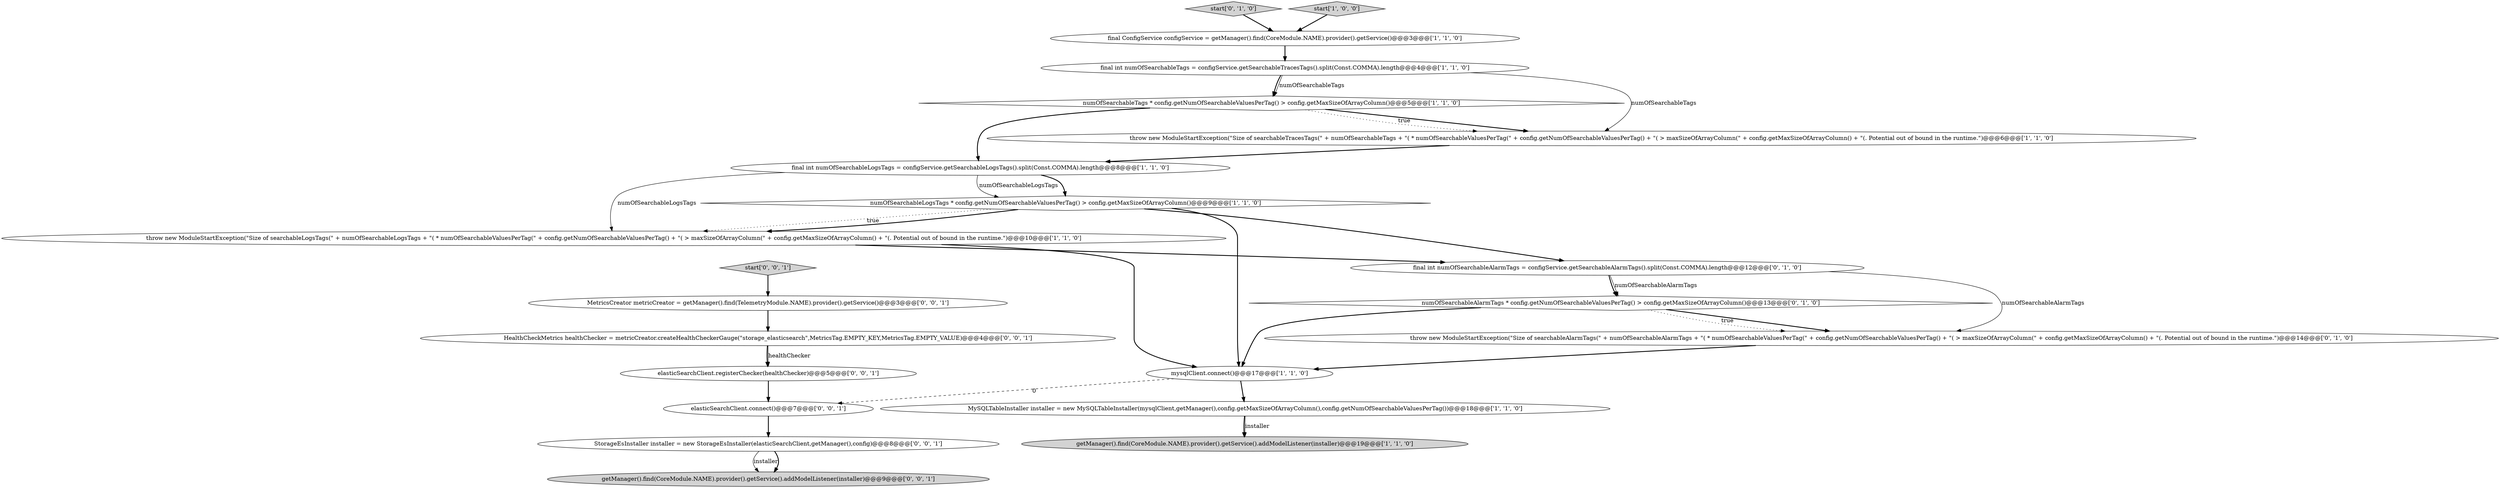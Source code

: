 digraph {
2 [style = filled, label = "throw new ModuleStartException(\"Size of searchableTracesTags(\" + numOfSearchableTags + \"( * numOfSearchableValuesPerTag(\" + config.getNumOfSearchableValuesPerTag() + \"( > maxSizeOfArrayColumn(\" + config.getMaxSizeOfArrayColumn() + \"(. Potential out of bound in the runtime.\")@@@6@@@['1', '1', '0']", fillcolor = white, shape = ellipse image = "AAA0AAABBB1BBB"];
4 [style = filled, label = "numOfSearchableTags * config.getNumOfSearchableValuesPerTag() > config.getMaxSizeOfArrayColumn()@@@5@@@['1', '1', '0']", fillcolor = white, shape = diamond image = "AAA0AAABBB1BBB"];
18 [style = filled, label = "elasticSearchClient.registerChecker(healthChecker)@@@5@@@['0', '0', '1']", fillcolor = white, shape = ellipse image = "AAA0AAABBB3BBB"];
14 [style = filled, label = "throw new ModuleStartException(\"Size of searchableAlarmTags(\" + numOfSearchableAlarmTags + \"( * numOfSearchableValuesPerTag(\" + config.getNumOfSearchableValuesPerTag() + \"( > maxSizeOfArrayColumn(\" + config.getMaxSizeOfArrayColumn() + \"(. Potential out of bound in the runtime.\")@@@14@@@['0', '1', '0']", fillcolor = white, shape = ellipse image = "AAA1AAABBB2BBB"];
15 [style = filled, label = "start['0', '0', '1']", fillcolor = lightgray, shape = diamond image = "AAA0AAABBB3BBB"];
10 [style = filled, label = "getManager().find(CoreModule.NAME).provider().getService().addModelListener(installer)@@@19@@@['1', '1', '0']", fillcolor = lightgray, shape = ellipse image = "AAA0AAABBB1BBB"];
12 [style = filled, label = "start['0', '1', '0']", fillcolor = lightgray, shape = diamond image = "AAA0AAABBB2BBB"];
13 [style = filled, label = "numOfSearchableAlarmTags * config.getNumOfSearchableValuesPerTag() > config.getMaxSizeOfArrayColumn()@@@13@@@['0', '1', '0']", fillcolor = white, shape = diamond image = "AAA1AAABBB2BBB"];
17 [style = filled, label = "elasticSearchClient.connect()@@@7@@@['0', '0', '1']", fillcolor = white, shape = ellipse image = "AAA0AAABBB3BBB"];
6 [style = filled, label = "MySQLTableInstaller installer = new MySQLTableInstaller(mysqlClient,getManager(),config.getMaxSizeOfArrayColumn(),config.getNumOfSearchableValuesPerTag())@@@18@@@['1', '1', '0']", fillcolor = white, shape = ellipse image = "AAA0AAABBB1BBB"];
11 [style = filled, label = "final int numOfSearchableAlarmTags = configService.getSearchableAlarmTags().split(Const.COMMA).length@@@12@@@['0', '1', '0']", fillcolor = white, shape = ellipse image = "AAA1AAABBB2BBB"];
20 [style = filled, label = "HealthCheckMetrics healthChecker = metricCreator.createHealthCheckerGauge(\"storage_elasticsearch\",MetricsTag.EMPTY_KEY,MetricsTag.EMPTY_VALUE)@@@4@@@['0', '0', '1']", fillcolor = white, shape = ellipse image = "AAA0AAABBB3BBB"];
3 [style = filled, label = "throw new ModuleStartException(\"Size of searchableLogsTags(\" + numOfSearchableLogsTags + \"( * numOfSearchableValuesPerTag(\" + config.getNumOfSearchableValuesPerTag() + \"( > maxSizeOfArrayColumn(\" + config.getMaxSizeOfArrayColumn() + \"(. Potential out of bound in the runtime.\")@@@10@@@['1', '1', '0']", fillcolor = white, shape = ellipse image = "AAA0AAABBB1BBB"];
8 [style = filled, label = "final int numOfSearchableLogsTags = configService.getSearchableLogsTags().split(Const.COMMA).length@@@8@@@['1', '1', '0']", fillcolor = white, shape = ellipse image = "AAA0AAABBB1BBB"];
21 [style = filled, label = "MetricsCreator metricCreator = getManager().find(TelemetryModule.NAME).provider().getService()@@@3@@@['0', '0', '1']", fillcolor = white, shape = ellipse image = "AAA0AAABBB3BBB"];
5 [style = filled, label = "mysqlClient.connect()@@@17@@@['1', '1', '0']", fillcolor = white, shape = ellipse image = "AAA0AAABBB1BBB"];
19 [style = filled, label = "StorageEsInstaller installer = new StorageEsInstaller(elasticSearchClient,getManager(),config)@@@8@@@['0', '0', '1']", fillcolor = white, shape = ellipse image = "AAA0AAABBB3BBB"];
7 [style = filled, label = "start['1', '0', '0']", fillcolor = lightgray, shape = diamond image = "AAA0AAABBB1BBB"];
16 [style = filled, label = "getManager().find(CoreModule.NAME).provider().getService().addModelListener(installer)@@@9@@@['0', '0', '1']", fillcolor = lightgray, shape = ellipse image = "AAA0AAABBB3BBB"];
9 [style = filled, label = "final int numOfSearchableTags = configService.getSearchableTracesTags().split(Const.COMMA).length@@@4@@@['1', '1', '0']", fillcolor = white, shape = ellipse image = "AAA0AAABBB1BBB"];
1 [style = filled, label = "final ConfigService configService = getManager().find(CoreModule.NAME).provider().getService()@@@3@@@['1', '1', '0']", fillcolor = white, shape = ellipse image = "AAA0AAABBB1BBB"];
0 [style = filled, label = "numOfSearchableLogsTags * config.getNumOfSearchableValuesPerTag() > config.getMaxSizeOfArrayColumn()@@@9@@@['1', '1', '0']", fillcolor = white, shape = diamond image = "AAA0AAABBB1BBB"];
14->5 [style = bold, label=""];
19->16 [style = solid, label="installer"];
3->11 [style = bold, label=""];
1->9 [style = bold, label=""];
11->14 [style = solid, label="numOfSearchableAlarmTags"];
9->4 [style = bold, label=""];
8->0 [style = bold, label=""];
20->18 [style = bold, label=""];
17->19 [style = bold, label=""];
20->18 [style = solid, label="healthChecker"];
8->0 [style = solid, label="numOfSearchableLogsTags"];
0->3 [style = dotted, label="true"];
12->1 [style = bold, label=""];
15->21 [style = bold, label=""];
4->8 [style = bold, label=""];
0->3 [style = bold, label=""];
9->2 [style = solid, label="numOfSearchableTags"];
11->13 [style = solid, label="numOfSearchableAlarmTags"];
0->11 [style = bold, label=""];
3->5 [style = bold, label=""];
2->8 [style = bold, label=""];
4->2 [style = bold, label=""];
6->10 [style = bold, label=""];
19->16 [style = bold, label=""];
21->20 [style = bold, label=""];
11->13 [style = bold, label=""];
6->10 [style = solid, label="installer"];
18->17 [style = bold, label=""];
9->4 [style = solid, label="numOfSearchableTags"];
7->1 [style = bold, label=""];
8->3 [style = solid, label="numOfSearchableLogsTags"];
0->5 [style = bold, label=""];
13->14 [style = bold, label=""];
13->14 [style = dotted, label="true"];
5->17 [style = dashed, label="0"];
13->5 [style = bold, label=""];
5->6 [style = bold, label=""];
4->2 [style = dotted, label="true"];
}
